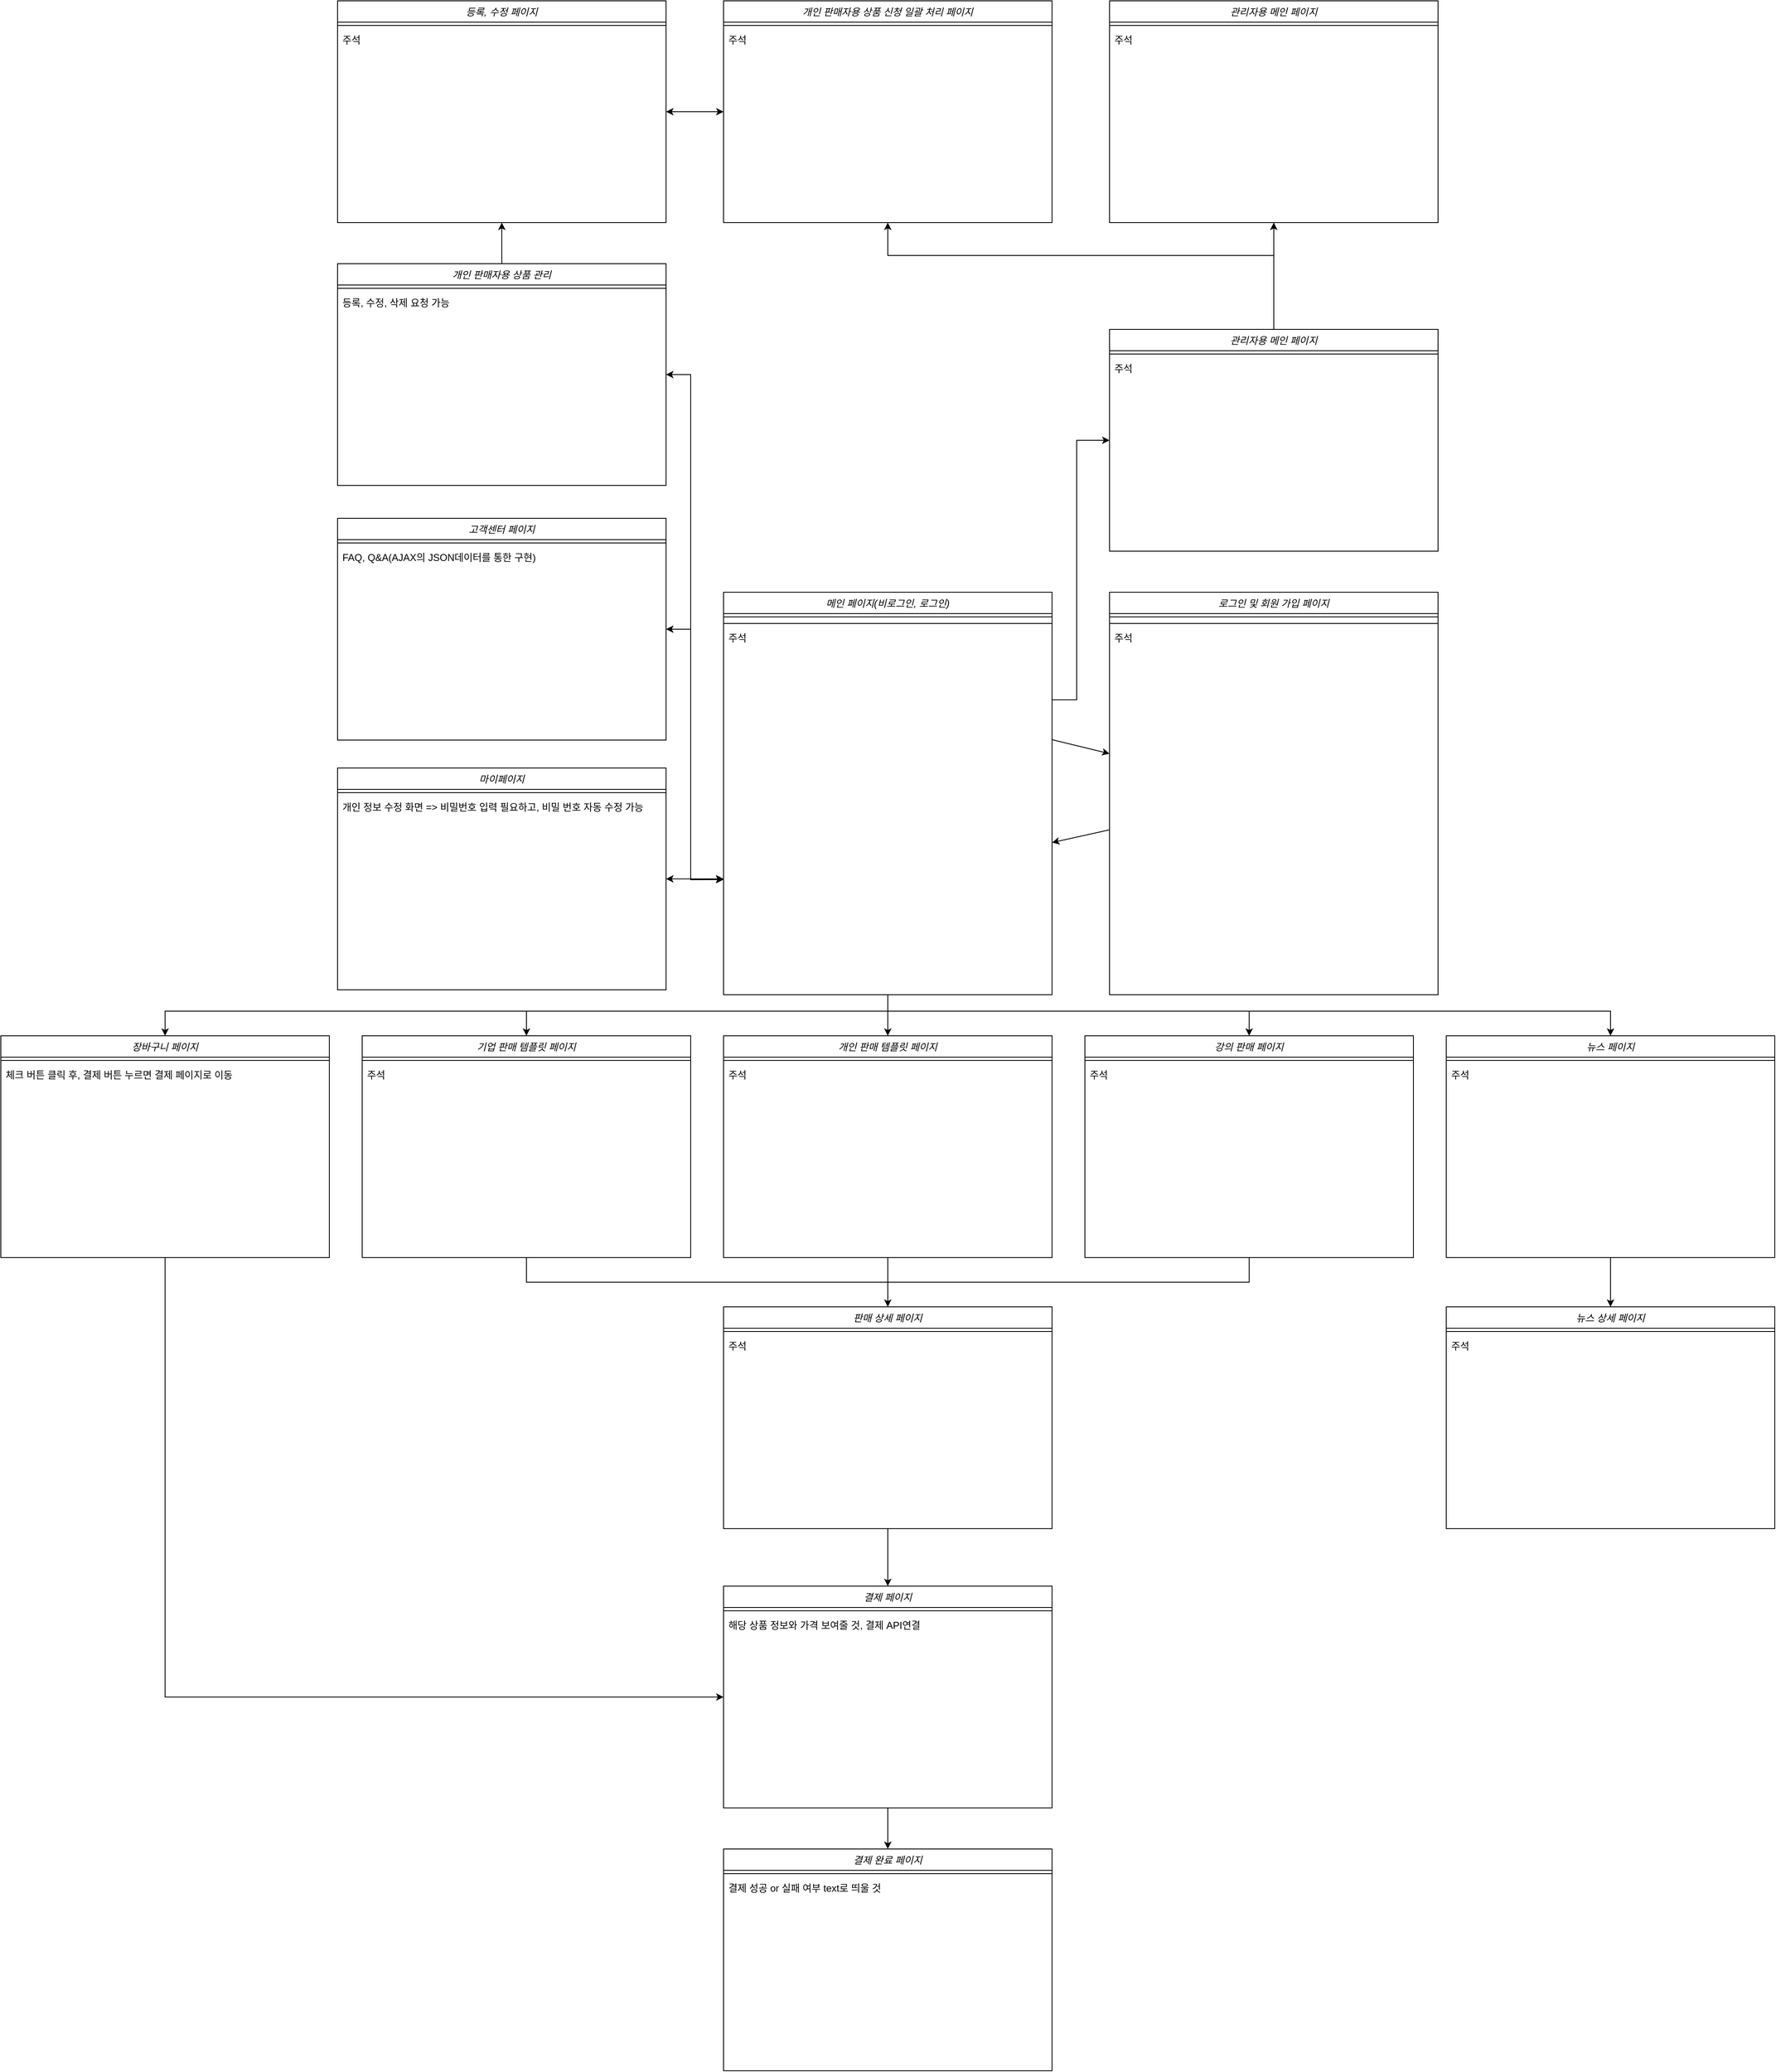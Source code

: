 <mxfile version="24.0.5" type="github">
  <diagram id="C5RBs43oDa-KdzZeNtuy" name="Page-1">
    <mxGraphModel dx="2739" dy="2209" grid="1" gridSize="10" guides="1" tooltips="1" connect="1" arrows="1" fold="1" page="1" pageScale="1" pageWidth="827" pageHeight="1169" math="0" shadow="0">
      <root>
        <mxCell id="WIyWlLk6GJQsqaUBKTNV-0" />
        <mxCell id="WIyWlLk6GJQsqaUBKTNV-1" parent="WIyWlLk6GJQsqaUBKTNV-0" />
        <mxCell id="zkfFHV4jXpPFQw0GAbJ--0" value="메인 페이지(비로그인, 로그인)" style="swimlane;fontStyle=2;align=center;verticalAlign=top;childLayout=stackLayout;horizontal=1;startSize=26;horizontalStack=0;resizeParent=1;resizeLast=0;collapsible=1;marginBottom=0;rounded=0;shadow=0;strokeWidth=1;" parent="WIyWlLk6GJQsqaUBKTNV-1" vertex="1">
          <mxGeometry x="490" y="-110" width="400" height="490" as="geometry">
            <mxRectangle x="230" y="140" width="160" height="26" as="alternateBounds" />
          </mxGeometry>
        </mxCell>
        <mxCell id="xgZcKxxuTzInJQE9p4Fv-19" value="" style="line;html=1;strokeWidth=1;align=left;verticalAlign=middle;spacingTop=-1;spacingLeft=3;spacingRight=3;rotatable=0;labelPosition=right;points=[];portConstraint=eastwest;" parent="zkfFHV4jXpPFQw0GAbJ--0" vertex="1">
          <mxGeometry y="26" width="400" height="8" as="geometry" />
        </mxCell>
        <mxCell id="zkfFHV4jXpPFQw0GAbJ--4" value="" style="line;html=1;strokeWidth=1;align=left;verticalAlign=middle;spacingTop=-1;spacingLeft=3;spacingRight=3;rotatable=0;labelPosition=right;points=[];portConstraint=eastwest;" parent="zkfFHV4jXpPFQw0GAbJ--0" vertex="1">
          <mxGeometry y="34" width="400" height="8" as="geometry" />
        </mxCell>
        <mxCell id="zkfFHV4jXpPFQw0GAbJ--3" value="주석" style="text;align=left;verticalAlign=top;spacingLeft=4;spacingRight=4;overflow=hidden;rotatable=0;points=[[0,0.5],[1,0.5]];portConstraint=eastwest;rounded=0;shadow=0;html=0;" parent="zkfFHV4jXpPFQw0GAbJ--0" vertex="1">
          <mxGeometry y="42" width="400" height="28" as="geometry" />
        </mxCell>
        <mxCell id="dkNoOPlovytUeUkJ4YHz-10" value="기업 판매 템플릿 페이지" style="swimlane;fontStyle=2;align=center;verticalAlign=top;childLayout=stackLayout;horizontal=1;startSize=26;horizontalStack=0;resizeParent=1;resizeLast=0;collapsible=1;marginBottom=0;rounded=0;shadow=0;strokeWidth=1;" parent="WIyWlLk6GJQsqaUBKTNV-1" vertex="1">
          <mxGeometry x="50" y="430" width="400" height="270" as="geometry">
            <mxRectangle x="230" y="140" width="160" height="26" as="alternateBounds" />
          </mxGeometry>
        </mxCell>
        <mxCell id="dkNoOPlovytUeUkJ4YHz-12" value="" style="line;html=1;strokeWidth=1;align=left;verticalAlign=middle;spacingTop=-1;spacingLeft=3;spacingRight=3;rotatable=0;labelPosition=right;points=[];portConstraint=eastwest;" parent="dkNoOPlovytUeUkJ4YHz-10" vertex="1">
          <mxGeometry y="26" width="400" height="8" as="geometry" />
        </mxCell>
        <mxCell id="dkNoOPlovytUeUkJ4YHz-11" value="주석" style="text;align=left;verticalAlign=top;spacingLeft=4;spacingRight=4;overflow=hidden;rotatable=0;points=[[0,0.5],[1,0.5]];portConstraint=eastwest;rounded=0;shadow=0;html=0;" parent="dkNoOPlovytUeUkJ4YHz-10" vertex="1">
          <mxGeometry y="34" width="400" height="26" as="geometry" />
        </mxCell>
        <mxCell id="dkNoOPlovytUeUkJ4YHz-14" value="강의 판매 페이지" style="swimlane;fontStyle=2;align=center;verticalAlign=top;childLayout=stackLayout;horizontal=1;startSize=26;horizontalStack=0;resizeParent=1;resizeLast=0;collapsible=1;marginBottom=0;rounded=0;shadow=0;strokeWidth=1;" parent="WIyWlLk6GJQsqaUBKTNV-1" vertex="1">
          <mxGeometry x="930" y="430" width="400" height="270" as="geometry">
            <mxRectangle x="230" y="140" width="160" height="26" as="alternateBounds" />
          </mxGeometry>
        </mxCell>
        <mxCell id="dkNoOPlovytUeUkJ4YHz-16" value="" style="line;html=1;strokeWidth=1;align=left;verticalAlign=middle;spacingTop=-1;spacingLeft=3;spacingRight=3;rotatable=0;labelPosition=right;points=[];portConstraint=eastwest;" parent="dkNoOPlovytUeUkJ4YHz-14" vertex="1">
          <mxGeometry y="26" width="400" height="8" as="geometry" />
        </mxCell>
        <mxCell id="dkNoOPlovytUeUkJ4YHz-15" value="주석" style="text;align=left;verticalAlign=top;spacingLeft=4;spacingRight=4;overflow=hidden;rotatable=0;points=[[0,0.5],[1,0.5]];portConstraint=eastwest;rounded=0;shadow=0;html=0;" parent="dkNoOPlovytUeUkJ4YHz-14" vertex="1">
          <mxGeometry y="34" width="400" height="26" as="geometry" />
        </mxCell>
        <mxCell id="dkNoOPlovytUeUkJ4YHz-18" value="개인 판매 템플릿 페이지" style="swimlane;fontStyle=2;align=center;verticalAlign=top;childLayout=stackLayout;horizontal=1;startSize=26;horizontalStack=0;resizeParent=1;resizeLast=0;collapsible=1;marginBottom=0;rounded=0;shadow=0;strokeWidth=1;" parent="WIyWlLk6GJQsqaUBKTNV-1" vertex="1">
          <mxGeometry x="490" y="430" width="400" height="270" as="geometry">
            <mxRectangle x="230" y="140" width="160" height="26" as="alternateBounds" />
          </mxGeometry>
        </mxCell>
        <mxCell id="dkNoOPlovytUeUkJ4YHz-20" value="" style="line;html=1;strokeWidth=1;align=left;verticalAlign=middle;spacingTop=-1;spacingLeft=3;spacingRight=3;rotatable=0;labelPosition=right;points=[];portConstraint=eastwest;" parent="dkNoOPlovytUeUkJ4YHz-18" vertex="1">
          <mxGeometry y="26" width="400" height="8" as="geometry" />
        </mxCell>
        <mxCell id="dkNoOPlovytUeUkJ4YHz-19" value="주석" style="text;align=left;verticalAlign=top;spacingLeft=4;spacingRight=4;overflow=hidden;rotatable=0;points=[[0,0.5],[1,0.5]];portConstraint=eastwest;rounded=0;shadow=0;html=0;" parent="dkNoOPlovytUeUkJ4YHz-18" vertex="1">
          <mxGeometry y="34" width="400" height="26" as="geometry" />
        </mxCell>
        <mxCell id="dkNoOPlovytUeUkJ4YHz-26" value="판매 상세 페이지" style="swimlane;fontStyle=2;align=center;verticalAlign=top;childLayout=stackLayout;horizontal=1;startSize=26;horizontalStack=0;resizeParent=1;resizeLast=0;collapsible=1;marginBottom=0;rounded=0;shadow=0;strokeWidth=1;" parent="WIyWlLk6GJQsqaUBKTNV-1" vertex="1">
          <mxGeometry x="490" y="760" width="400" height="270" as="geometry">
            <mxRectangle x="230" y="140" width="160" height="26" as="alternateBounds" />
          </mxGeometry>
        </mxCell>
        <mxCell id="dkNoOPlovytUeUkJ4YHz-28" value="" style="line;html=1;strokeWidth=1;align=left;verticalAlign=middle;spacingTop=-1;spacingLeft=3;spacingRight=3;rotatable=0;labelPosition=right;points=[];portConstraint=eastwest;" parent="dkNoOPlovytUeUkJ4YHz-26" vertex="1">
          <mxGeometry y="26" width="400" height="8" as="geometry" />
        </mxCell>
        <mxCell id="dkNoOPlovytUeUkJ4YHz-27" value="주석" style="text;align=left;verticalAlign=top;spacingLeft=4;spacingRight=4;overflow=hidden;rotatable=0;points=[[0,0.5],[1,0.5]];portConstraint=eastwest;rounded=0;shadow=0;html=0;" parent="dkNoOPlovytUeUkJ4YHz-26" vertex="1">
          <mxGeometry y="34" width="400" height="26" as="geometry" />
        </mxCell>
        <mxCell id="dkNoOPlovytUeUkJ4YHz-37" value="" style="endArrow=classic;html=1;rounded=0;fontFamily=Helvetica;fontSize=12;fontColor=default;" parent="WIyWlLk6GJQsqaUBKTNV-1" target="dkNoOPlovytUeUkJ4YHz-10" edge="1">
          <mxGeometry width="50" height="50" relative="1" as="geometry">
            <mxPoint x="690" y="400" as="sourcePoint" />
            <mxPoint x="840" y="300" as="targetPoint" />
            <Array as="points">
              <mxPoint x="250" y="400" />
            </Array>
          </mxGeometry>
        </mxCell>
        <mxCell id="dkNoOPlovytUeUkJ4YHz-38" value="" style="endArrow=classic;html=1;rounded=0;fontFamily=Helvetica;fontSize=12;fontColor=default;" parent="WIyWlLk6GJQsqaUBKTNV-1" source="zkfFHV4jXpPFQw0GAbJ--0" target="dkNoOPlovytUeUkJ4YHz-18" edge="1">
          <mxGeometry width="50" height="50" relative="1" as="geometry">
            <mxPoint x="690" y="380" as="sourcePoint" />
            <mxPoint x="710" y="390" as="targetPoint" />
          </mxGeometry>
        </mxCell>
        <mxCell id="dkNoOPlovytUeUkJ4YHz-39" value="" style="endArrow=classic;html=1;rounded=0;fontFamily=Helvetica;fontSize=12;fontColor=default;" parent="WIyWlLk6GJQsqaUBKTNV-1" target="dkNoOPlovytUeUkJ4YHz-14" edge="1">
          <mxGeometry width="50" height="50" relative="1" as="geometry">
            <mxPoint x="690" y="400" as="sourcePoint" />
            <mxPoint x="700" y="440" as="targetPoint" />
            <Array as="points">
              <mxPoint x="1130" y="400" />
            </Array>
          </mxGeometry>
        </mxCell>
        <mxCell id="dkNoOPlovytUeUkJ4YHz-41" value="" style="endArrow=none;html=1;rounded=0;fontFamily=Helvetica;fontSize=12;fontColor=default;" parent="WIyWlLk6GJQsqaUBKTNV-1" target="dkNoOPlovytUeUkJ4YHz-10" edge="1">
          <mxGeometry width="50" height="50" relative="1" as="geometry">
            <mxPoint x="690" y="730" as="sourcePoint" />
            <mxPoint x="830" y="660" as="targetPoint" />
            <Array as="points">
              <mxPoint x="250" y="730" />
            </Array>
          </mxGeometry>
        </mxCell>
        <mxCell id="dkNoOPlovytUeUkJ4YHz-42" value="" style="endArrow=none;html=1;rounded=0;fontFamily=Helvetica;fontSize=12;fontColor=default;" parent="WIyWlLk6GJQsqaUBKTNV-1" target="dkNoOPlovytUeUkJ4YHz-18" edge="1">
          <mxGeometry width="50" height="50" relative="1" as="geometry">
            <mxPoint x="690" y="730" as="sourcePoint" />
            <mxPoint x="260" y="710" as="targetPoint" />
            <Array as="points" />
          </mxGeometry>
        </mxCell>
        <mxCell id="dkNoOPlovytUeUkJ4YHz-43" value="" style="endArrow=none;html=1;rounded=0;fontFamily=Helvetica;fontSize=12;fontColor=default;" parent="WIyWlLk6GJQsqaUBKTNV-1" target="dkNoOPlovytUeUkJ4YHz-14" edge="1">
          <mxGeometry width="50" height="50" relative="1" as="geometry">
            <mxPoint x="690" y="730" as="sourcePoint" />
            <mxPoint x="260" y="710" as="targetPoint" />
            <Array as="points">
              <mxPoint x="1130" y="730" />
            </Array>
          </mxGeometry>
        </mxCell>
        <mxCell id="dkNoOPlovytUeUkJ4YHz-44" value="" style="endArrow=classic;html=1;rounded=0;fontFamily=Helvetica;fontSize=12;fontColor=default;" parent="WIyWlLk6GJQsqaUBKTNV-1" target="dkNoOPlovytUeUkJ4YHz-26" edge="1">
          <mxGeometry width="50" height="50" relative="1" as="geometry">
            <mxPoint x="690" y="730" as="sourcePoint" />
            <mxPoint x="810" y="710" as="targetPoint" />
          </mxGeometry>
        </mxCell>
        <mxCell id="dkNoOPlovytUeUkJ4YHz-45" value="뉴스 페이지" style="swimlane;fontStyle=2;align=center;verticalAlign=top;childLayout=stackLayout;horizontal=1;startSize=26;horizontalStack=0;resizeParent=1;resizeLast=0;collapsible=1;marginBottom=0;rounded=0;shadow=0;strokeWidth=1;" parent="WIyWlLk6GJQsqaUBKTNV-1" vertex="1">
          <mxGeometry x="1370" y="430" width="400" height="270" as="geometry">
            <mxRectangle x="230" y="140" width="160" height="26" as="alternateBounds" />
          </mxGeometry>
        </mxCell>
        <mxCell id="dkNoOPlovytUeUkJ4YHz-47" value="" style="line;html=1;strokeWidth=1;align=left;verticalAlign=middle;spacingTop=-1;spacingLeft=3;spacingRight=3;rotatable=0;labelPosition=right;points=[];portConstraint=eastwest;" parent="dkNoOPlovytUeUkJ4YHz-45" vertex="1">
          <mxGeometry y="26" width="400" height="8" as="geometry" />
        </mxCell>
        <mxCell id="dkNoOPlovytUeUkJ4YHz-48" value="주석" style="text;align=left;verticalAlign=top;spacingLeft=4;spacingRight=4;overflow=hidden;rotatable=0;points=[[0,0.5],[1,0.5]];portConstraint=eastwest;rounded=0;shadow=0;html=0;" parent="dkNoOPlovytUeUkJ4YHz-45" vertex="1">
          <mxGeometry y="34" width="400" height="26" as="geometry" />
        </mxCell>
        <mxCell id="dkNoOPlovytUeUkJ4YHz-50" value="뉴스 상세 페이지" style="swimlane;fontStyle=2;align=center;verticalAlign=top;childLayout=stackLayout;horizontal=1;startSize=26;horizontalStack=0;resizeParent=1;resizeLast=0;collapsible=1;marginBottom=0;rounded=0;shadow=0;strokeWidth=1;" parent="WIyWlLk6GJQsqaUBKTNV-1" vertex="1">
          <mxGeometry x="1370" y="760" width="400" height="270" as="geometry">
            <mxRectangle x="230" y="140" width="160" height="26" as="alternateBounds" />
          </mxGeometry>
        </mxCell>
        <mxCell id="dkNoOPlovytUeUkJ4YHz-52" value="" style="line;html=1;strokeWidth=1;align=left;verticalAlign=middle;spacingTop=-1;spacingLeft=3;spacingRight=3;rotatable=0;labelPosition=right;points=[];portConstraint=eastwest;" parent="dkNoOPlovytUeUkJ4YHz-50" vertex="1">
          <mxGeometry y="26" width="400" height="8" as="geometry" />
        </mxCell>
        <mxCell id="dkNoOPlovytUeUkJ4YHz-53" value="주석" style="text;align=left;verticalAlign=top;spacingLeft=4;spacingRight=4;overflow=hidden;rotatable=0;points=[[0,0.5],[1,0.5]];portConstraint=eastwest;rounded=0;shadow=0;html=0;" parent="dkNoOPlovytUeUkJ4YHz-50" vertex="1">
          <mxGeometry y="34" width="400" height="26" as="geometry" />
        </mxCell>
        <mxCell id="dkNoOPlovytUeUkJ4YHz-55" value="" style="endArrow=classic;html=1;rounded=0;fontFamily=Helvetica;fontSize=12;fontColor=default;" parent="WIyWlLk6GJQsqaUBKTNV-1" target="dkNoOPlovytUeUkJ4YHz-45" edge="1">
          <mxGeometry width="50" height="50" relative="1" as="geometry">
            <mxPoint x="1130" y="400" as="sourcePoint" />
            <mxPoint x="1140" y="440" as="targetPoint" />
            <Array as="points">
              <mxPoint x="1570" y="400" />
            </Array>
          </mxGeometry>
        </mxCell>
        <mxCell id="dkNoOPlovytUeUkJ4YHz-56" value="" style="endArrow=classic;html=1;rounded=0;fontFamily=Helvetica;fontSize=12;fontColor=default;" parent="WIyWlLk6GJQsqaUBKTNV-1" source="dkNoOPlovytUeUkJ4YHz-45" target="dkNoOPlovytUeUkJ4YHz-50" edge="1">
          <mxGeometry width="50" height="50" relative="1" as="geometry">
            <mxPoint x="1510" y="770" as="sourcePoint" />
            <mxPoint x="1560" y="720" as="targetPoint" />
          </mxGeometry>
        </mxCell>
        <mxCell id="xgZcKxxuTzInJQE9p4Fv-0" value="로그인 및 회원 가입 페이지" style="swimlane;fontStyle=2;align=center;verticalAlign=top;childLayout=stackLayout;horizontal=1;startSize=26;horizontalStack=0;resizeParent=1;resizeLast=0;collapsible=1;marginBottom=0;rounded=0;shadow=0;strokeWidth=1;" parent="WIyWlLk6GJQsqaUBKTNV-1" vertex="1">
          <mxGeometry x="960" y="-110" width="400" height="490" as="geometry">
            <mxRectangle x="230" y="140" width="160" height="26" as="alternateBounds" />
          </mxGeometry>
        </mxCell>
        <mxCell id="xgZcKxxuTzInJQE9p4Fv-18" value="" style="line;html=1;strokeWidth=1;align=left;verticalAlign=middle;spacingTop=-1;spacingLeft=3;spacingRight=3;rotatable=0;labelPosition=right;points=[];portConstraint=eastwest;" parent="xgZcKxxuTzInJQE9p4Fv-0" vertex="1">
          <mxGeometry y="26" width="400" height="8" as="geometry" />
        </mxCell>
        <mxCell id="xgZcKxxuTzInJQE9p4Fv-2" value="" style="line;html=1;strokeWidth=1;align=left;verticalAlign=middle;spacingTop=-1;spacingLeft=3;spacingRight=3;rotatable=0;labelPosition=right;points=[];portConstraint=eastwest;" parent="xgZcKxxuTzInJQE9p4Fv-0" vertex="1">
          <mxGeometry y="34" width="400" height="8" as="geometry" />
        </mxCell>
        <mxCell id="xgZcKxxuTzInJQE9p4Fv-3" value="주석" style="text;align=left;verticalAlign=top;spacingLeft=4;spacingRight=4;overflow=hidden;rotatable=0;points=[[0,0.5],[1,0.5]];portConstraint=eastwest;rounded=0;shadow=0;html=0;" parent="xgZcKxxuTzInJQE9p4Fv-0" vertex="1">
          <mxGeometry y="42" width="400" height="28" as="geometry" />
        </mxCell>
        <mxCell id="xgZcKxxuTzInJQE9p4Fv-11" value="" style="endArrow=classic;html=1;rounded=0;" parent="WIyWlLk6GJQsqaUBKTNV-1" target="xgZcKxxuTzInJQE9p4Fv-0" edge="1">
          <mxGeometry width="50" height="50" relative="1" as="geometry">
            <mxPoint x="890" y="69.511" as="sourcePoint" />
            <mxPoint x="750" y="50" as="targetPoint" />
          </mxGeometry>
        </mxCell>
        <mxCell id="xgZcKxxuTzInJQE9p4Fv-16" value="" style="endArrow=classic;html=1;rounded=0;" parent="WIyWlLk6GJQsqaUBKTNV-1" source="xgZcKxxuTzInJQE9p4Fv-0" edge="1">
          <mxGeometry width="50" height="50" relative="1" as="geometry">
            <mxPoint x="900.0" y="31" as="sourcePoint" />
            <mxPoint x="890" y="194.745" as="targetPoint" />
          </mxGeometry>
        </mxCell>
        <mxCell id="xgZcKxxuTzInJQE9p4Fv-20" value="마이페이지" style="swimlane;fontStyle=2;align=center;verticalAlign=top;childLayout=stackLayout;horizontal=1;startSize=26;horizontalStack=0;resizeParent=1;resizeLast=0;collapsible=1;marginBottom=0;rounded=0;shadow=0;strokeWidth=1;" parent="WIyWlLk6GJQsqaUBKTNV-1" vertex="1">
          <mxGeometry x="20" y="104" width="400" height="270" as="geometry">
            <mxRectangle x="230" y="140" width="160" height="26" as="alternateBounds" />
          </mxGeometry>
        </mxCell>
        <mxCell id="xgZcKxxuTzInJQE9p4Fv-22" value="" style="line;html=1;strokeWidth=1;align=left;verticalAlign=middle;spacingTop=-1;spacingLeft=3;spacingRight=3;rotatable=0;labelPosition=right;points=[];portConstraint=eastwest;" parent="xgZcKxxuTzInJQE9p4Fv-20" vertex="1">
          <mxGeometry y="26" width="400" height="8" as="geometry" />
        </mxCell>
        <mxCell id="xgZcKxxuTzInJQE9p4Fv-23" value="개인 정보 수정 화면 =&gt; 비밀번호 입력 필요하고, 비밀 번호 자동 수정 가능" style="text;align=left;verticalAlign=top;spacingLeft=4;spacingRight=4;overflow=hidden;rotatable=0;points=[[0,0.5],[1,0.5]];portConstraint=eastwest;rounded=0;shadow=0;html=0;" parent="xgZcKxxuTzInJQE9p4Fv-20" vertex="1">
          <mxGeometry y="34" width="400" height="26" as="geometry" />
        </mxCell>
        <mxCell id="xgZcKxxuTzInJQE9p4Fv-24" value="" style="endArrow=classic;startArrow=classic;html=1;rounded=0;" parent="WIyWlLk6GJQsqaUBKTNV-1" source="xgZcKxxuTzInJQE9p4Fv-20" edge="1">
          <mxGeometry width="50" height="50" relative="1" as="geometry">
            <mxPoint x="290" y="240" as="sourcePoint" />
            <mxPoint x="490" y="239" as="targetPoint" />
          </mxGeometry>
        </mxCell>
        <mxCell id="xgZcKxxuTzInJQE9p4Fv-26" value="결제 페이지" style="swimlane;fontStyle=2;align=center;verticalAlign=top;childLayout=stackLayout;horizontal=1;startSize=26;horizontalStack=0;resizeParent=1;resizeLast=0;collapsible=1;marginBottom=0;rounded=0;shadow=0;strokeWidth=1;" parent="WIyWlLk6GJQsqaUBKTNV-1" vertex="1">
          <mxGeometry x="490" y="1100" width="400" height="270" as="geometry">
            <mxRectangle x="230" y="140" width="160" height="26" as="alternateBounds" />
          </mxGeometry>
        </mxCell>
        <mxCell id="xgZcKxxuTzInJQE9p4Fv-28" value="" style="line;html=1;strokeWidth=1;align=left;verticalAlign=middle;spacingTop=-1;spacingLeft=3;spacingRight=3;rotatable=0;labelPosition=right;points=[];portConstraint=eastwest;" parent="xgZcKxxuTzInJQE9p4Fv-26" vertex="1">
          <mxGeometry y="26" width="400" height="8" as="geometry" />
        </mxCell>
        <mxCell id="xgZcKxxuTzInJQE9p4Fv-29" value="해당 상품 정보와 가격 보여줄 것, 결제 API연결" style="text;align=left;verticalAlign=top;spacingLeft=4;spacingRight=4;overflow=hidden;rotatable=0;points=[[0,0.5],[1,0.5]];portConstraint=eastwest;rounded=0;shadow=0;html=0;" parent="xgZcKxxuTzInJQE9p4Fv-26" vertex="1">
          <mxGeometry y="34" width="400" height="26" as="geometry" />
        </mxCell>
        <mxCell id="xgZcKxxuTzInJQE9p4Fv-30" value="결제 완료 페이지" style="swimlane;fontStyle=2;align=center;verticalAlign=top;childLayout=stackLayout;horizontal=1;startSize=26;horizontalStack=0;resizeParent=1;resizeLast=0;collapsible=1;marginBottom=0;rounded=0;shadow=0;strokeWidth=1;" parent="WIyWlLk6GJQsqaUBKTNV-1" vertex="1">
          <mxGeometry x="490" y="1420" width="400" height="270" as="geometry">
            <mxRectangle x="230" y="140" width="160" height="26" as="alternateBounds" />
          </mxGeometry>
        </mxCell>
        <mxCell id="xgZcKxxuTzInJQE9p4Fv-32" value="" style="line;html=1;strokeWidth=1;align=left;verticalAlign=middle;spacingTop=-1;spacingLeft=3;spacingRight=3;rotatable=0;labelPosition=right;points=[];portConstraint=eastwest;" parent="xgZcKxxuTzInJQE9p4Fv-30" vertex="1">
          <mxGeometry y="26" width="400" height="8" as="geometry" />
        </mxCell>
        <mxCell id="xgZcKxxuTzInJQE9p4Fv-33" value="결제 성공 or 실패 여부 text로 띄울 것" style="text;align=left;verticalAlign=top;spacingLeft=4;spacingRight=4;overflow=hidden;rotatable=0;points=[[0,0.5],[1,0.5]];portConstraint=eastwest;rounded=0;shadow=0;html=0;" parent="xgZcKxxuTzInJQE9p4Fv-30" vertex="1">
          <mxGeometry y="34" width="400" height="26" as="geometry" />
        </mxCell>
        <mxCell id="xgZcKxxuTzInJQE9p4Fv-34" value="" style="endArrow=classic;html=1;rounded=0;" parent="WIyWlLk6GJQsqaUBKTNV-1" source="dkNoOPlovytUeUkJ4YHz-26" target="xgZcKxxuTzInJQE9p4Fv-26" edge="1">
          <mxGeometry width="50" height="50" relative="1" as="geometry">
            <mxPoint x="1140" y="1050" as="sourcePoint" />
            <mxPoint x="1190" y="1000" as="targetPoint" />
          </mxGeometry>
        </mxCell>
        <mxCell id="xgZcKxxuTzInJQE9p4Fv-36" value="" style="endArrow=classic;html=1;rounded=0;" parent="WIyWlLk6GJQsqaUBKTNV-1" source="xgZcKxxuTzInJQE9p4Fv-26" target="xgZcKxxuTzInJQE9p4Fv-30" edge="1">
          <mxGeometry width="50" height="50" relative="1" as="geometry">
            <mxPoint x="1180" y="980" as="sourcePoint" />
            <mxPoint x="1230" y="930" as="targetPoint" />
          </mxGeometry>
        </mxCell>
        <mxCell id="xgZcKxxuTzInJQE9p4Fv-37" value="" style="endArrow=classic;html=1;rounded=0;" parent="WIyWlLk6GJQsqaUBKTNV-1" target="xgZcKxxuTzInJQE9p4Fv-38" edge="1">
          <mxGeometry width="50" height="50" relative="1" as="geometry">
            <mxPoint x="690" y="400" as="sourcePoint" />
            <mxPoint x="-80" y="400" as="targetPoint" />
            <Array as="points">
              <mxPoint x="-190" y="400" />
            </Array>
          </mxGeometry>
        </mxCell>
        <mxCell id="xgZcKxxuTzInJQE9p4Fv-38" value="장바구니 페이지" style="swimlane;fontStyle=2;align=center;verticalAlign=top;childLayout=stackLayout;horizontal=1;startSize=26;horizontalStack=0;resizeParent=1;resizeLast=0;collapsible=1;marginBottom=0;rounded=0;shadow=0;strokeWidth=1;" parent="WIyWlLk6GJQsqaUBKTNV-1" vertex="1">
          <mxGeometry x="-390" y="430" width="400" height="270" as="geometry">
            <mxRectangle x="230" y="140" width="160" height="26" as="alternateBounds" />
          </mxGeometry>
        </mxCell>
        <mxCell id="xgZcKxxuTzInJQE9p4Fv-40" value="" style="line;html=1;strokeWidth=1;align=left;verticalAlign=middle;spacingTop=-1;spacingLeft=3;spacingRight=3;rotatable=0;labelPosition=right;points=[];portConstraint=eastwest;" parent="xgZcKxxuTzInJQE9p4Fv-38" vertex="1">
          <mxGeometry y="26" width="400" height="8" as="geometry" />
        </mxCell>
        <mxCell id="xgZcKxxuTzInJQE9p4Fv-41" value="체크 버튼 클릭 후, 결제 버튼 누르면 결제 페이지로 이동" style="text;align=left;verticalAlign=top;spacingLeft=4;spacingRight=4;overflow=hidden;rotatable=0;points=[[0,0.5],[1,0.5]];portConstraint=eastwest;rounded=0;shadow=0;html=0;" parent="xgZcKxxuTzInJQE9p4Fv-38" vertex="1">
          <mxGeometry y="34" width="400" height="26" as="geometry" />
        </mxCell>
        <mxCell id="xgZcKxxuTzInJQE9p4Fv-42" value="" style="endArrow=classic;html=1;rounded=0;" parent="WIyWlLk6GJQsqaUBKTNV-1" source="xgZcKxxuTzInJQE9p4Fv-38" target="xgZcKxxuTzInJQE9p4Fv-26" edge="1">
          <mxGeometry width="50" height="50" relative="1" as="geometry">
            <mxPoint y="710" as="sourcePoint" />
            <mxPoint x="510" y="1100" as="targetPoint" />
            <Array as="points">
              <mxPoint x="-190" y="1235" />
            </Array>
          </mxGeometry>
        </mxCell>
        <mxCell id="xgZcKxxuTzInJQE9p4Fv-43" value="고객센터 페이지" style="swimlane;fontStyle=2;align=center;verticalAlign=top;childLayout=stackLayout;horizontal=1;startSize=26;horizontalStack=0;resizeParent=1;resizeLast=0;collapsible=1;marginBottom=0;rounded=0;shadow=0;strokeWidth=1;" parent="WIyWlLk6GJQsqaUBKTNV-1" vertex="1">
          <mxGeometry x="20" y="-200" width="400" height="270" as="geometry">
            <mxRectangle x="230" y="140" width="160" height="26" as="alternateBounds" />
          </mxGeometry>
        </mxCell>
        <mxCell id="xgZcKxxuTzInJQE9p4Fv-45" value="" style="line;html=1;strokeWidth=1;align=left;verticalAlign=middle;spacingTop=-1;spacingLeft=3;spacingRight=3;rotatable=0;labelPosition=right;points=[];portConstraint=eastwest;" parent="xgZcKxxuTzInJQE9p4Fv-43" vertex="1">
          <mxGeometry y="26" width="400" height="8" as="geometry" />
        </mxCell>
        <mxCell id="xgZcKxxuTzInJQE9p4Fv-46" value="FAQ, Q&amp;A(AJAX의 JSON데이터를 통한 구현)" style="text;align=left;verticalAlign=top;spacingLeft=4;spacingRight=4;overflow=hidden;rotatable=0;points=[[0,0.5],[1,0.5]];portConstraint=eastwest;rounded=0;shadow=0;html=0;" parent="xgZcKxxuTzInJQE9p4Fv-43" vertex="1">
          <mxGeometry y="34" width="400" height="26" as="geometry" />
        </mxCell>
        <mxCell id="xgZcKxxuTzInJQE9p4Fv-47" value="" style="endArrow=classic;startArrow=classic;html=1;rounded=0;" parent="WIyWlLk6GJQsqaUBKTNV-1" source="xgZcKxxuTzInJQE9p4Fv-43" edge="1">
          <mxGeometry width="50" height="50" relative="1" as="geometry">
            <mxPoint x="430.0" y="249.0" as="sourcePoint" />
            <mxPoint x="490" y="239" as="targetPoint" />
            <Array as="points">
              <mxPoint x="450" y="-65" />
              <mxPoint x="450" y="239" />
            </Array>
          </mxGeometry>
        </mxCell>
        <mxCell id="xgZcKxxuTzInJQE9p4Fv-59" value="" style="endArrow=classic;startArrow=classic;html=1;rounded=0;" parent="WIyWlLk6GJQsqaUBKTNV-1" source="xgZcKxxuTzInJQE9p4Fv-51" edge="1">
          <mxGeometry width="50" height="50" relative="1" as="geometry">
            <mxPoint x="430" y="-55" as="sourcePoint" />
            <mxPoint x="490" y="239.833" as="targetPoint" />
            <Array as="points">
              <mxPoint x="450" y="-375" />
              <mxPoint x="450" y="240" />
            </Array>
          </mxGeometry>
        </mxCell>
        <mxCell id="xgZcKxxuTzInJQE9p4Fv-51" value="개인 판매자용 상품 관리" style="swimlane;fontStyle=2;align=center;verticalAlign=top;childLayout=stackLayout;horizontal=1;startSize=26;horizontalStack=0;resizeParent=1;resizeLast=0;collapsible=1;marginBottom=0;rounded=0;shadow=0;strokeWidth=1;" parent="WIyWlLk6GJQsqaUBKTNV-1" vertex="1">
          <mxGeometry x="20" y="-510" width="400" height="270" as="geometry">
            <mxRectangle x="230" y="140" width="160" height="26" as="alternateBounds" />
          </mxGeometry>
        </mxCell>
        <mxCell id="xgZcKxxuTzInJQE9p4Fv-53" value="" style="line;html=1;strokeWidth=1;align=left;verticalAlign=middle;spacingTop=-1;spacingLeft=3;spacingRight=3;rotatable=0;labelPosition=right;points=[];portConstraint=eastwest;" parent="xgZcKxxuTzInJQE9p4Fv-51" vertex="1">
          <mxGeometry y="26" width="400" height="8" as="geometry" />
        </mxCell>
        <mxCell id="xgZcKxxuTzInJQE9p4Fv-54" value="등록, 수정, 삭제 요청 가능" style="text;align=left;verticalAlign=top;spacingLeft=4;spacingRight=4;overflow=hidden;rotatable=0;points=[[0,0.5],[1,0.5]];portConstraint=eastwest;rounded=0;shadow=0;html=0;" parent="xgZcKxxuTzInJQE9p4Fv-51" vertex="1">
          <mxGeometry y="34" width="400" height="26" as="geometry" />
        </mxCell>
        <mxCell id="xgZcKxxuTzInJQE9p4Fv-55" value="등록, 수정 페이지" style="swimlane;fontStyle=2;align=center;verticalAlign=top;childLayout=stackLayout;horizontal=1;startSize=26;horizontalStack=0;resizeParent=1;resizeLast=0;collapsible=1;marginBottom=0;rounded=0;shadow=0;strokeWidth=1;" parent="WIyWlLk6GJQsqaUBKTNV-1" vertex="1">
          <mxGeometry x="20" y="-830" width="400" height="270" as="geometry">
            <mxRectangle x="230" y="140" width="160" height="26" as="alternateBounds" />
          </mxGeometry>
        </mxCell>
        <mxCell id="xgZcKxxuTzInJQE9p4Fv-57" value="" style="line;html=1;strokeWidth=1;align=left;verticalAlign=middle;spacingTop=-1;spacingLeft=3;spacingRight=3;rotatable=0;labelPosition=right;points=[];portConstraint=eastwest;" parent="xgZcKxxuTzInJQE9p4Fv-55" vertex="1">
          <mxGeometry y="26" width="400" height="8" as="geometry" />
        </mxCell>
        <mxCell id="xgZcKxxuTzInJQE9p4Fv-58" value="주석" style="text;align=left;verticalAlign=top;spacingLeft=4;spacingRight=4;overflow=hidden;rotatable=0;points=[[0,0.5],[1,0.5]];portConstraint=eastwest;rounded=0;shadow=0;html=0;" parent="xgZcKxxuTzInJQE9p4Fv-55" vertex="1">
          <mxGeometry y="34" width="400" height="26" as="geometry" />
        </mxCell>
        <mxCell id="xgZcKxxuTzInJQE9p4Fv-60" value="" style="endArrow=classic;html=1;rounded=0;" parent="WIyWlLk6GJQsqaUBKTNV-1" source="xgZcKxxuTzInJQE9p4Fv-51" target="xgZcKxxuTzInJQE9p4Fv-55" edge="1">
          <mxGeometry width="50" height="50" relative="1" as="geometry">
            <mxPoint x="-420" y="-900" as="sourcePoint" />
            <mxPoint x="-370" y="-950" as="targetPoint" />
          </mxGeometry>
        </mxCell>
        <mxCell id="xgZcKxxuTzInJQE9p4Fv-64" value="관리자용 메인 페이지" style="swimlane;fontStyle=2;align=center;verticalAlign=top;childLayout=stackLayout;horizontal=1;startSize=26;horizontalStack=0;resizeParent=1;resizeLast=0;collapsible=1;marginBottom=0;rounded=0;shadow=0;strokeWidth=1;" parent="WIyWlLk6GJQsqaUBKTNV-1" vertex="1">
          <mxGeometry x="960" y="-430" width="400" height="270" as="geometry">
            <mxRectangle x="230" y="140" width="160" height="26" as="alternateBounds" />
          </mxGeometry>
        </mxCell>
        <mxCell id="xgZcKxxuTzInJQE9p4Fv-66" value="" style="line;html=1;strokeWidth=1;align=left;verticalAlign=middle;spacingTop=-1;spacingLeft=3;spacingRight=3;rotatable=0;labelPosition=right;points=[];portConstraint=eastwest;" parent="xgZcKxxuTzInJQE9p4Fv-64" vertex="1">
          <mxGeometry y="26" width="400" height="8" as="geometry" />
        </mxCell>
        <mxCell id="xgZcKxxuTzInJQE9p4Fv-67" value="주석" style="text;align=left;verticalAlign=top;spacingLeft=4;spacingRight=4;overflow=hidden;rotatable=0;points=[[0,0.5],[1,0.5]];portConstraint=eastwest;rounded=0;shadow=0;html=0;" parent="xgZcKxxuTzInJQE9p4Fv-64" vertex="1">
          <mxGeometry y="34" width="400" height="26" as="geometry" />
        </mxCell>
        <mxCell id="xgZcKxxuTzInJQE9p4Fv-68" value="" style="endArrow=classic;html=1;rounded=0;" parent="WIyWlLk6GJQsqaUBKTNV-1" target="xgZcKxxuTzInJQE9p4Fv-64" edge="1">
          <mxGeometry width="50" height="50" relative="1" as="geometry">
            <mxPoint x="890" y="21" as="sourcePoint" />
            <mxPoint x="970" y="96.489" as="targetPoint" />
            <Array as="points">
              <mxPoint x="920" y="21" />
              <mxPoint x="920" y="-295" />
            </Array>
          </mxGeometry>
        </mxCell>
        <mxCell id="xgZcKxxuTzInJQE9p4Fv-69" value="관리자용 메인 페이지" style="swimlane;fontStyle=2;align=center;verticalAlign=top;childLayout=stackLayout;horizontal=1;startSize=26;horizontalStack=0;resizeParent=1;resizeLast=0;collapsible=1;marginBottom=0;rounded=0;shadow=0;strokeWidth=1;" parent="WIyWlLk6GJQsqaUBKTNV-1" vertex="1">
          <mxGeometry x="960" y="-830" width="400" height="270" as="geometry">
            <mxRectangle x="230" y="140" width="160" height="26" as="alternateBounds" />
          </mxGeometry>
        </mxCell>
        <mxCell id="xgZcKxxuTzInJQE9p4Fv-71" value="" style="line;html=1;strokeWidth=1;align=left;verticalAlign=middle;spacingTop=-1;spacingLeft=3;spacingRight=3;rotatable=0;labelPosition=right;points=[];portConstraint=eastwest;" parent="xgZcKxxuTzInJQE9p4Fv-69" vertex="1">
          <mxGeometry y="26" width="400" height="8" as="geometry" />
        </mxCell>
        <mxCell id="xgZcKxxuTzInJQE9p4Fv-72" value="주석" style="text;align=left;verticalAlign=top;spacingLeft=4;spacingRight=4;overflow=hidden;rotatable=0;points=[[0,0.5],[1,0.5]];portConstraint=eastwest;rounded=0;shadow=0;html=0;" parent="xgZcKxxuTzInJQE9p4Fv-69" vertex="1">
          <mxGeometry y="34" width="400" height="26" as="geometry" />
        </mxCell>
        <mxCell id="xgZcKxxuTzInJQE9p4Fv-73" value="개인 판매자용 상품 신청 일괄 처리 페이지" style="swimlane;fontStyle=2;align=center;verticalAlign=top;childLayout=stackLayout;horizontal=1;startSize=26;horizontalStack=0;resizeParent=1;resizeLast=0;collapsible=1;marginBottom=0;rounded=0;shadow=0;strokeWidth=1;" parent="WIyWlLk6GJQsqaUBKTNV-1" vertex="1">
          <mxGeometry x="490" y="-830" width="400" height="270" as="geometry">
            <mxRectangle x="230" y="140" width="160" height="26" as="alternateBounds" />
          </mxGeometry>
        </mxCell>
        <mxCell id="xgZcKxxuTzInJQE9p4Fv-75" value="" style="line;html=1;strokeWidth=1;align=left;verticalAlign=middle;spacingTop=-1;spacingLeft=3;spacingRight=3;rotatable=0;labelPosition=right;points=[];portConstraint=eastwest;" parent="xgZcKxxuTzInJQE9p4Fv-73" vertex="1">
          <mxGeometry y="26" width="400" height="8" as="geometry" />
        </mxCell>
        <mxCell id="xgZcKxxuTzInJQE9p4Fv-76" value="주석" style="text;align=left;verticalAlign=top;spacingLeft=4;spacingRight=4;overflow=hidden;rotatable=0;points=[[0,0.5],[1,0.5]];portConstraint=eastwest;rounded=0;shadow=0;html=0;" parent="xgZcKxxuTzInJQE9p4Fv-73" vertex="1">
          <mxGeometry y="34" width="400" height="26" as="geometry" />
        </mxCell>
        <mxCell id="xgZcKxxuTzInJQE9p4Fv-77" value="" style="endArrow=classic;html=1;rounded=0;" parent="WIyWlLk6GJQsqaUBKTNV-1" source="xgZcKxxuTzInJQE9p4Fv-64" target="xgZcKxxuTzInJQE9p4Fv-69" edge="1">
          <mxGeometry width="50" height="50" relative="1" as="geometry">
            <mxPoint x="670" y="-580" as="sourcePoint" />
            <mxPoint x="720" y="-630" as="targetPoint" />
          </mxGeometry>
        </mxCell>
        <mxCell id="xgZcKxxuTzInJQE9p4Fv-78" value="" style="endArrow=classic;html=1;rounded=0;" parent="WIyWlLk6GJQsqaUBKTNV-1" source="xgZcKxxuTzInJQE9p4Fv-64" target="xgZcKxxuTzInJQE9p4Fv-73" edge="1">
          <mxGeometry width="50" height="50" relative="1" as="geometry">
            <mxPoint x="670" y="-580" as="sourcePoint" />
            <mxPoint x="720" y="-630" as="targetPoint" />
            <Array as="points">
              <mxPoint x="1160" y="-520" />
              <mxPoint x="690" y="-520" />
            </Array>
          </mxGeometry>
        </mxCell>
        <mxCell id="xgZcKxxuTzInJQE9p4Fv-79" value="" style="endArrow=classic;startArrow=classic;html=1;rounded=0;" parent="WIyWlLk6GJQsqaUBKTNV-1" source="xgZcKxxuTzInJQE9p4Fv-55" target="xgZcKxxuTzInJQE9p4Fv-73" edge="1">
          <mxGeometry width="50" height="50" relative="1" as="geometry">
            <mxPoint x="450" y="-620" as="sourcePoint" />
            <mxPoint x="500" y="-670" as="targetPoint" />
          </mxGeometry>
        </mxCell>
      </root>
    </mxGraphModel>
  </diagram>
</mxfile>
